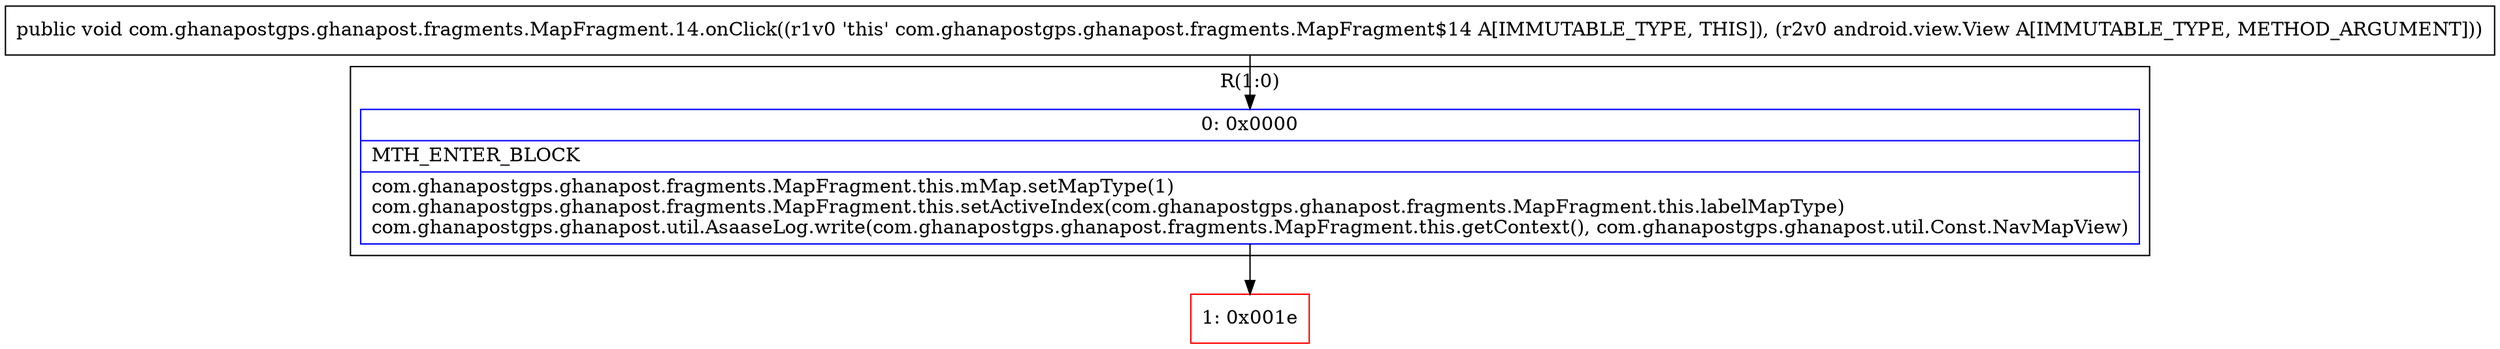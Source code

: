 digraph "CFG forcom.ghanapostgps.ghanapost.fragments.MapFragment.14.onClick(Landroid\/view\/View;)V" {
subgraph cluster_Region_225669961 {
label = "R(1:0)";
node [shape=record,color=blue];
Node_0 [shape=record,label="{0\:\ 0x0000|MTH_ENTER_BLOCK\l|com.ghanapostgps.ghanapost.fragments.MapFragment.this.mMap.setMapType(1)\lcom.ghanapostgps.ghanapost.fragments.MapFragment.this.setActiveIndex(com.ghanapostgps.ghanapost.fragments.MapFragment.this.labelMapType)\lcom.ghanapostgps.ghanapost.util.AsaaseLog.write(com.ghanapostgps.ghanapost.fragments.MapFragment.this.getContext(), com.ghanapostgps.ghanapost.util.Const.NavMapView)\l}"];
}
Node_1 [shape=record,color=red,label="{1\:\ 0x001e}"];
MethodNode[shape=record,label="{public void com.ghanapostgps.ghanapost.fragments.MapFragment.14.onClick((r1v0 'this' com.ghanapostgps.ghanapost.fragments.MapFragment$14 A[IMMUTABLE_TYPE, THIS]), (r2v0 android.view.View A[IMMUTABLE_TYPE, METHOD_ARGUMENT])) }"];
MethodNode -> Node_0;
Node_0 -> Node_1;
}

